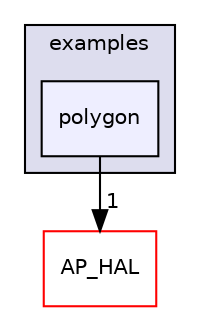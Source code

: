 digraph "libraries/AP_Math/examples/polygon" {
  compound=true
  node [ fontsize="10", fontname="Helvetica"];
  edge [ labelfontsize="10", labelfontname="Helvetica"];
  subgraph clusterdir_248b267c5d10617be876c6ca117cf55c {
    graph [ bgcolor="#ddddee", pencolor="black", label="examples" fontname="Helvetica", fontsize="10", URL="dir_248b267c5d10617be876c6ca117cf55c.html"]
  dir_0d63c3686f8d3b51a56dcfcd6113214c [shape=box, label="polygon", style="filled", fillcolor="#eeeeff", pencolor="black", URL="dir_0d63c3686f8d3b51a56dcfcd6113214c.html"];
  }
  dir_1cbc10423b2512b31103883361e0123b [shape=box label="AP_HAL" fillcolor="white" style="filled" color="red" URL="dir_1cbc10423b2512b31103883361e0123b.html"];
  dir_0d63c3686f8d3b51a56dcfcd6113214c->dir_1cbc10423b2512b31103883361e0123b [headlabel="1", labeldistance=1.5 headhref="dir_000104_000057.html"];
}
